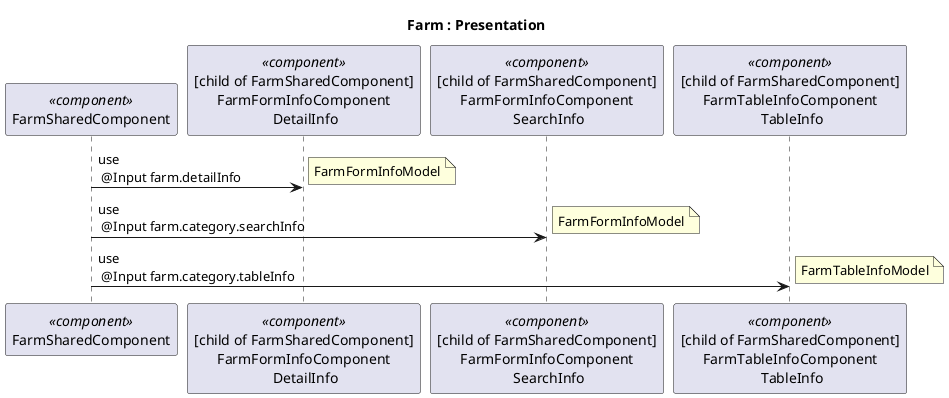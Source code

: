 @startuml

Title Farm : Presentation
participant "FarmSharedComponent" as main << component >>
participant "[child of FarmSharedComponent]\nFarmFormInfoComponent\n DetailInfo" as detailInfo << component >>
participant "[child of FarmSharedComponent]\nFarmFormInfoComponent\n SearchInfo" as searchInfo << component >>
participant "[child of FarmSharedComponent]\nFarmTableInfoComponent\n TableInfo" as tableInfo << component >>

main -> detailInfo: use \n @Input farm.detailInfo
note right: FarmFormInfoModel
main -> searchInfo: use \n @Input farm.category.searchInfo
note right: FarmFormInfoModel
main -> tableInfo: use \n @Input farm.category.tableInfo
note right: FarmTableInfoModel

@enduml